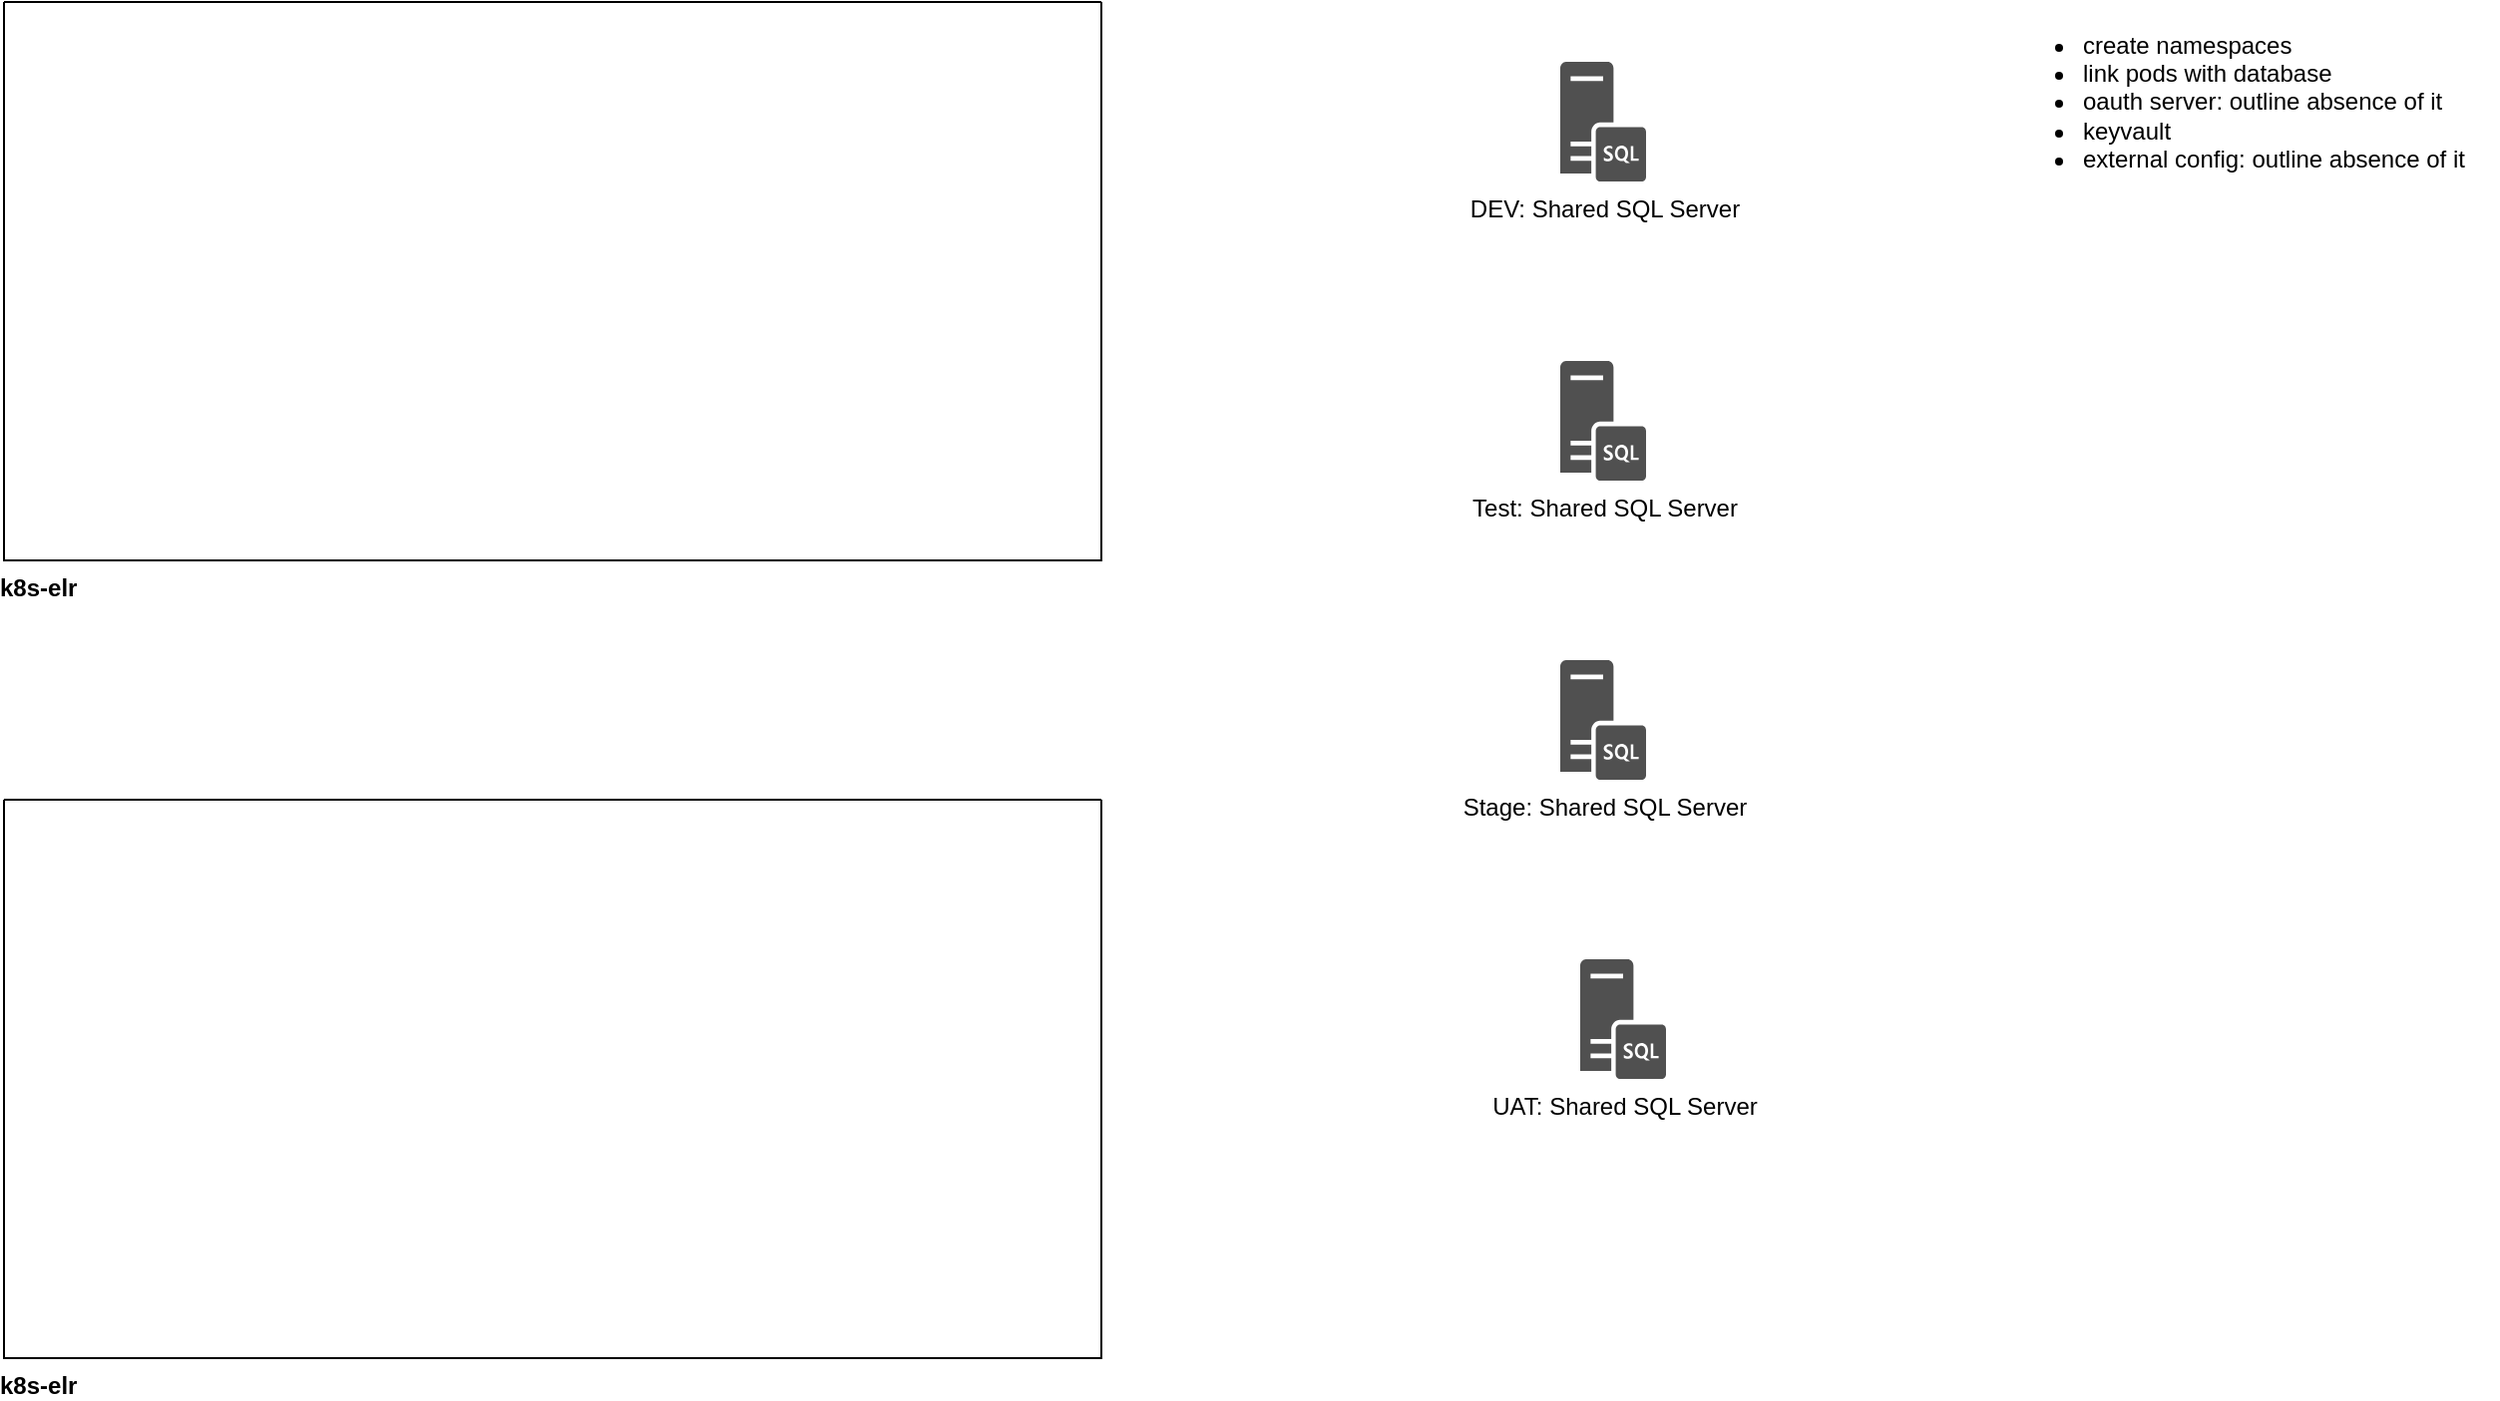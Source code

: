 <mxfile version="19.0.3" type="github">
  <diagram id="ZlJ7M4qMxuyrwmrZaraY" name="Page-1">
    <mxGraphModel dx="1422" dy="762" grid="1" gridSize="10" guides="1" tooltips="1" connect="1" arrows="1" fold="1" page="1" pageScale="1" pageWidth="850" pageHeight="1100" math="0" shadow="0">
      <root>
        <mxCell id="0" />
        <mxCell id="1" parent="0" />
        <mxCell id="s47naatWHpxSAN4C7c7a-1" value="k8s-elr" style="swimlane;startSize=0;labelPosition=left;verticalLabelPosition=bottom;align=right;verticalAlign=top;textDirection=rtl;" vertex="1" parent="1">
          <mxGeometry x="140" y="110" width="550" height="280" as="geometry" />
        </mxCell>
        <mxCell id="s47naatWHpxSAN4C7c7a-7" value="DEV: Shared SQL Server" style="sketch=0;pointerEvents=1;shadow=0;dashed=0;html=1;strokeColor=none;fillColor=#505050;labelPosition=center;verticalLabelPosition=bottom;verticalAlign=top;outlineConnect=0;align=center;shape=mxgraph.office.servers.sql_server;textDirection=ltr;" vertex="1" parent="1">
          <mxGeometry x="920" y="140" width="43" height="60" as="geometry" />
        </mxCell>
        <mxCell id="s47naatWHpxSAN4C7c7a-17" value="Test: Shared SQL Server" style="sketch=0;pointerEvents=1;shadow=0;dashed=0;html=1;strokeColor=none;fillColor=#505050;labelPosition=center;verticalLabelPosition=bottom;verticalAlign=top;outlineConnect=0;align=center;shape=mxgraph.office.servers.sql_server;textDirection=ltr;" vertex="1" parent="1">
          <mxGeometry x="920" y="290" width="43" height="60" as="geometry" />
        </mxCell>
        <mxCell id="s47naatWHpxSAN4C7c7a-18" value="UAT: Shared SQL Server" style="sketch=0;pointerEvents=1;shadow=0;dashed=0;html=1;strokeColor=none;fillColor=#505050;labelPosition=center;verticalLabelPosition=bottom;verticalAlign=top;outlineConnect=0;align=center;shape=mxgraph.office.servers.sql_server;" vertex="1" parent="1">
          <mxGeometry x="930" y="590" width="43" height="60" as="geometry" />
        </mxCell>
        <mxCell id="s47naatWHpxSAN4C7c7a-19" value="Stage: Shared SQL Server" style="sketch=0;pointerEvents=1;shadow=0;dashed=0;html=1;strokeColor=none;fillColor=#505050;labelPosition=center;verticalLabelPosition=bottom;verticalAlign=top;outlineConnect=0;align=center;shape=mxgraph.office.servers.sql_server;textDirection=ltr;" vertex="1" parent="1">
          <mxGeometry x="920" y="440" width="43" height="60" as="geometry" />
        </mxCell>
        <mxCell id="s47naatWHpxSAN4C7c7a-20" value="k8s-elr" style="swimlane;startSize=0;labelPosition=left;verticalLabelPosition=bottom;align=right;verticalAlign=top;textDirection=rtl;" vertex="1" parent="1">
          <mxGeometry x="140" y="510" width="550" height="280" as="geometry" />
        </mxCell>
        <mxCell id="s47naatWHpxSAN4C7c7a-21" value="&lt;ul&gt;&lt;li&gt;create namespaces&lt;/li&gt;&lt;li&gt;link pods with database&lt;/li&gt;&lt;li&gt;oauth server: outline absence of it&lt;/li&gt;&lt;li&gt;keyvault&lt;/li&gt;&lt;li&gt;external config: outline absence of it&lt;/li&gt;&lt;/ul&gt;" style="text;html=1;align=left;verticalAlign=middle;resizable=0;points=[];autosize=1;strokeColor=none;fillColor=none;" vertex="1" parent="1">
          <mxGeometry x="1140" y="110" width="250" height="100" as="geometry" />
        </mxCell>
      </root>
    </mxGraphModel>
  </diagram>
</mxfile>
